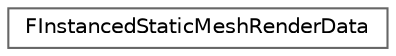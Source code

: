 digraph "Graphical Class Hierarchy"
{
 // INTERACTIVE_SVG=YES
 // LATEX_PDF_SIZE
  bgcolor="transparent";
  edge [fontname=Helvetica,fontsize=10,labelfontname=Helvetica,labelfontsize=10];
  node [fontname=Helvetica,fontsize=10,shape=box,height=0.2,width=0.4];
  rankdir="LR";
  Node0 [id="Node000000",label="FInstancedStaticMeshRenderData",height=0.2,width=0.4,color="grey40", fillcolor="white", style="filled",URL="$d5/d6b/classFInstancedStaticMeshRenderData.html",tooltip="Container for vertex factories used in the proxy to link MDC to the attribute buffers and similar dat..."];
}
